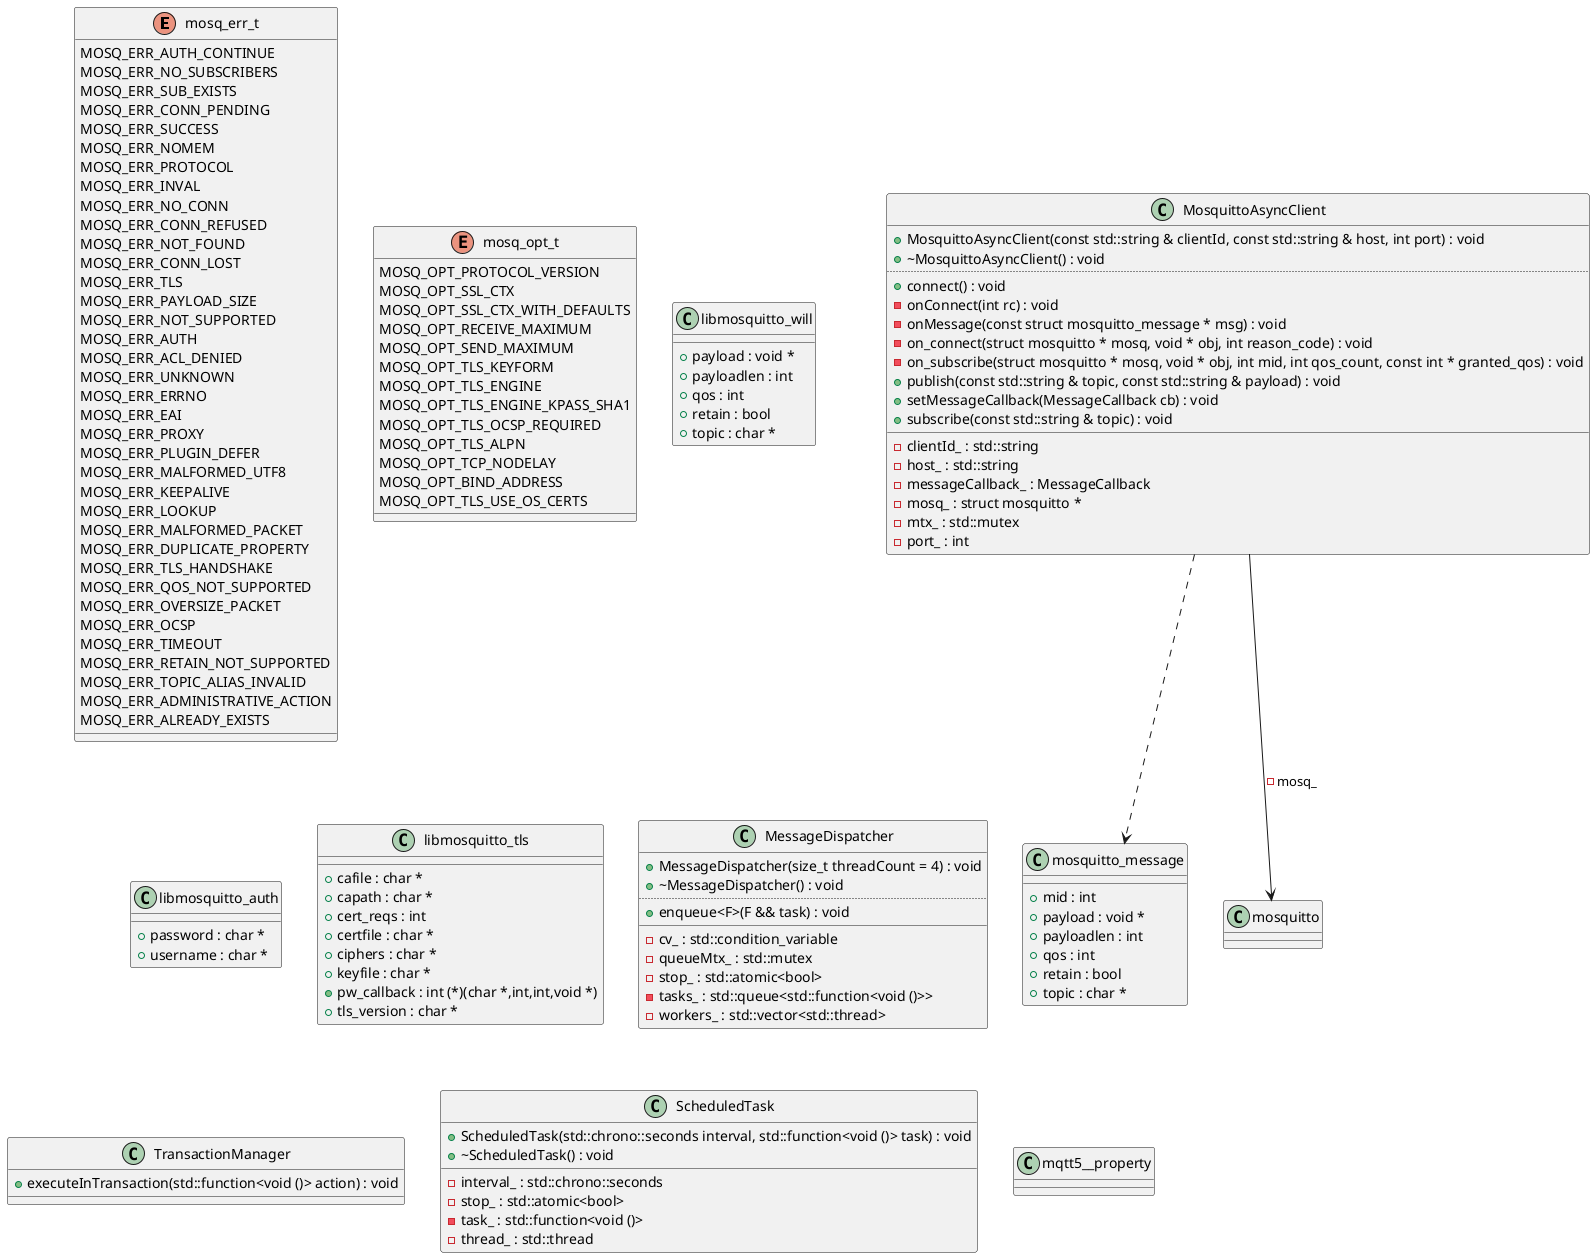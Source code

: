 @startuml
enum "mosq_err_t" as C_0017629346088488191036
enum C_0017629346088488191036 {
MOSQ_ERR_AUTH_CONTINUE
MOSQ_ERR_NO_SUBSCRIBERS
MOSQ_ERR_SUB_EXISTS
MOSQ_ERR_CONN_PENDING
MOSQ_ERR_SUCCESS
MOSQ_ERR_NOMEM
MOSQ_ERR_PROTOCOL
MOSQ_ERR_INVAL
MOSQ_ERR_NO_CONN
MOSQ_ERR_CONN_REFUSED
MOSQ_ERR_NOT_FOUND
MOSQ_ERR_CONN_LOST
MOSQ_ERR_TLS
MOSQ_ERR_PAYLOAD_SIZE
MOSQ_ERR_NOT_SUPPORTED
MOSQ_ERR_AUTH
MOSQ_ERR_ACL_DENIED
MOSQ_ERR_UNKNOWN
MOSQ_ERR_ERRNO
MOSQ_ERR_EAI
MOSQ_ERR_PROXY
MOSQ_ERR_PLUGIN_DEFER
MOSQ_ERR_MALFORMED_UTF8
MOSQ_ERR_KEEPALIVE
MOSQ_ERR_LOOKUP
MOSQ_ERR_MALFORMED_PACKET
MOSQ_ERR_DUPLICATE_PROPERTY
MOSQ_ERR_TLS_HANDSHAKE
MOSQ_ERR_QOS_NOT_SUPPORTED
MOSQ_ERR_OVERSIZE_PACKET
MOSQ_ERR_OCSP
MOSQ_ERR_TIMEOUT
MOSQ_ERR_RETAIN_NOT_SUPPORTED
MOSQ_ERR_TOPIC_ALIAS_INVALID
MOSQ_ERR_ADMINISTRATIVE_ACTION
MOSQ_ERR_ALREADY_EXISTS
}
enum "mosq_opt_t" as C_0001872260695720319172
enum C_0001872260695720319172 {
MOSQ_OPT_PROTOCOL_VERSION
MOSQ_OPT_SSL_CTX
MOSQ_OPT_SSL_CTX_WITH_DEFAULTS
MOSQ_OPT_RECEIVE_MAXIMUM
MOSQ_OPT_SEND_MAXIMUM
MOSQ_OPT_TLS_KEYFORM
MOSQ_OPT_TLS_ENGINE
MOSQ_OPT_TLS_ENGINE_KPASS_SHA1
MOSQ_OPT_TLS_OCSP_REQUIRED
MOSQ_OPT_TLS_ALPN
MOSQ_OPT_TCP_NODELAY
MOSQ_OPT_BIND_ADDRESS
MOSQ_OPT_TLS_USE_OS_CERTS
}
class "mosquitto_message" as C_0013898167903263112968
class C_0013898167903263112968 {
__
+mid : int
+payload : void *
+payloadlen : int
+qos : int
+retain : bool
+topic : char *
}
class "libmosquitto_will" as C_0001979888342526055128
class C_0001979888342526055128 {
__
+payload : void *
+payloadlen : int
+qos : int
+retain : bool
+topic : char *
}
class "libmosquitto_auth" as C_0007214438920673433441
class C_0007214438920673433441 {
__
+password : char *
+username : char *
}
class "libmosquitto_tls" as C_0006054886257907596032
class C_0006054886257907596032 {
__
+cafile : char *
+capath : char *
+cert_reqs : int
+certfile : char *
+ciphers : char *
+keyfile : char *
+pw_callback : int (*)(char *,int,int,void *)
+tls_version : char *
}
class "MosquittoAsyncClient" as C_0007171019113611593589
class C_0007171019113611593589 {
+MosquittoAsyncClient(const std::string & clientId, const std::string & host, int port) : void
+~MosquittoAsyncClient() : void
..
+connect() : void
-onConnect(int rc) : void
-onMessage(const struct mosquitto_message * msg) : void
-on_connect(struct mosquitto * mosq, void * obj, int reason_code) : void
-on_subscribe(struct mosquitto * mosq, void * obj, int mid, int qos_count, const int * granted_qos) : void
+publish(const std::string & topic, const std::string & payload) : void
+setMessageCallback(MessageCallback cb) : void
+subscribe(const std::string & topic) : void
__
-clientId_ : std::string
-host_ : std::string
-messageCallback_ : MessageCallback
-mosq_ : struct mosquitto *
-mtx_ : std::mutex
-port_ : int
}
class "MessageDispatcher" as C_0015369973585760059160
class C_0015369973585760059160 {
+MessageDispatcher(size_t threadCount = 4) : void
+~MessageDispatcher() : void
..
+enqueue<F>(F && task) : void
__
-cv_ : std::condition_variable
-queueMtx_ : std::mutex
-stop_ : std::atomic<bool>
-tasks_ : std::queue<std::function<void ()>>
-workers_ : std::vector<std::thread>
}
class "TransactionManager" as C_0006754754563958296658
class C_0006754754563958296658 {
+executeInTransaction(std::function<void ()> action) : void
__
}
class "ScheduledTask" as C_0010202741607388905850
class C_0010202741607388905850 {
+ScheduledTask(std::chrono::seconds interval, std::function<void ()> task) : void
+~ScheduledTask() : void
__
-interval_ : std::chrono::seconds
-stop_ : std::atomic<bool>
-task_ : std::function<void ()>
-thread_ : std::thread
}
class "mqtt5__property" as C_0001802525274294461320
class C_0001802525274294461320 {
__
}
class "mosquitto" as C_0010342126251679784343
class C_0010342126251679784343 {
__
}
C_0007171019113611593589 ..> C_0013898167903263112968
C_0007171019113611593589 --> C_0010342126251679784343 : -mosq_

'Generated with clang-uml, version 0.6.2
'LLVM version Ubuntu clang version 18.1.3 (1ubuntu1)
@enduml
